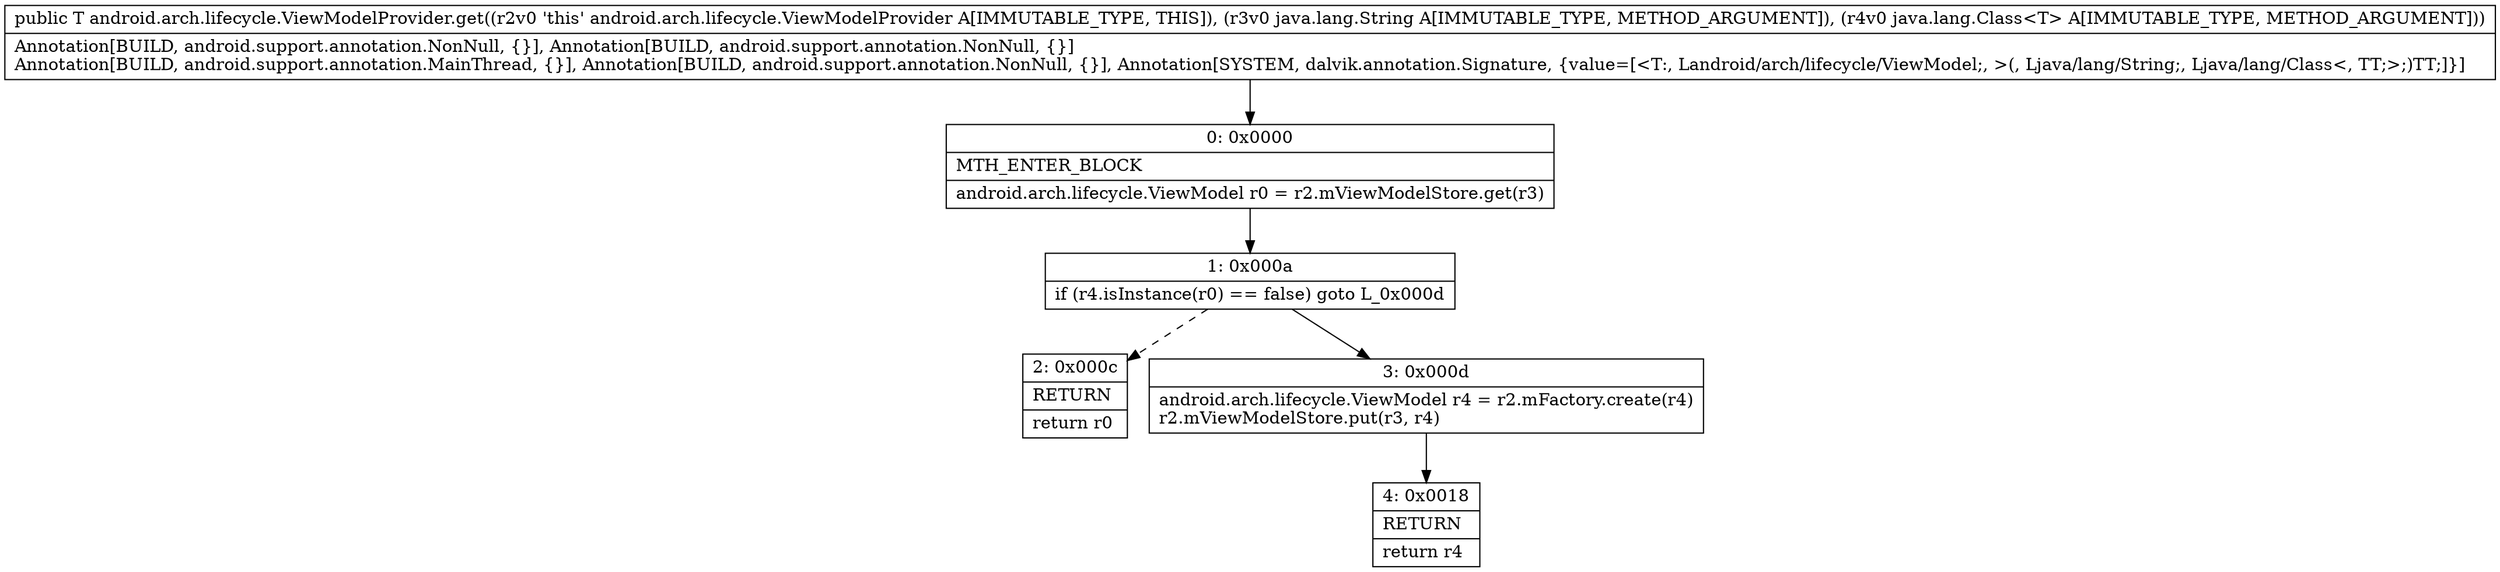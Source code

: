 digraph "CFG forandroid.arch.lifecycle.ViewModelProvider.get(Ljava\/lang\/String;Ljava\/lang\/Class;)Landroid\/arch\/lifecycle\/ViewModel;" {
Node_0 [shape=record,label="{0\:\ 0x0000|MTH_ENTER_BLOCK\l|android.arch.lifecycle.ViewModel r0 = r2.mViewModelStore.get(r3)\l}"];
Node_1 [shape=record,label="{1\:\ 0x000a|if (r4.isInstance(r0) == false) goto L_0x000d\l}"];
Node_2 [shape=record,label="{2\:\ 0x000c|RETURN\l|return r0\l}"];
Node_3 [shape=record,label="{3\:\ 0x000d|android.arch.lifecycle.ViewModel r4 = r2.mFactory.create(r4)\lr2.mViewModelStore.put(r3, r4)\l}"];
Node_4 [shape=record,label="{4\:\ 0x0018|RETURN\l|return r4\l}"];
MethodNode[shape=record,label="{public T android.arch.lifecycle.ViewModelProvider.get((r2v0 'this' android.arch.lifecycle.ViewModelProvider A[IMMUTABLE_TYPE, THIS]), (r3v0 java.lang.String A[IMMUTABLE_TYPE, METHOD_ARGUMENT]), (r4v0 java.lang.Class\<T\> A[IMMUTABLE_TYPE, METHOD_ARGUMENT]))  | Annotation[BUILD, android.support.annotation.NonNull, \{\}], Annotation[BUILD, android.support.annotation.NonNull, \{\}]\lAnnotation[BUILD, android.support.annotation.MainThread, \{\}], Annotation[BUILD, android.support.annotation.NonNull, \{\}], Annotation[SYSTEM, dalvik.annotation.Signature, \{value=[\<T:, Landroid\/arch\/lifecycle\/ViewModel;, \>(, Ljava\/lang\/String;, Ljava\/lang\/Class\<, TT;\>;)TT;]\}]\l}"];
MethodNode -> Node_0;
Node_0 -> Node_1;
Node_1 -> Node_2[style=dashed];
Node_1 -> Node_3;
Node_3 -> Node_4;
}

